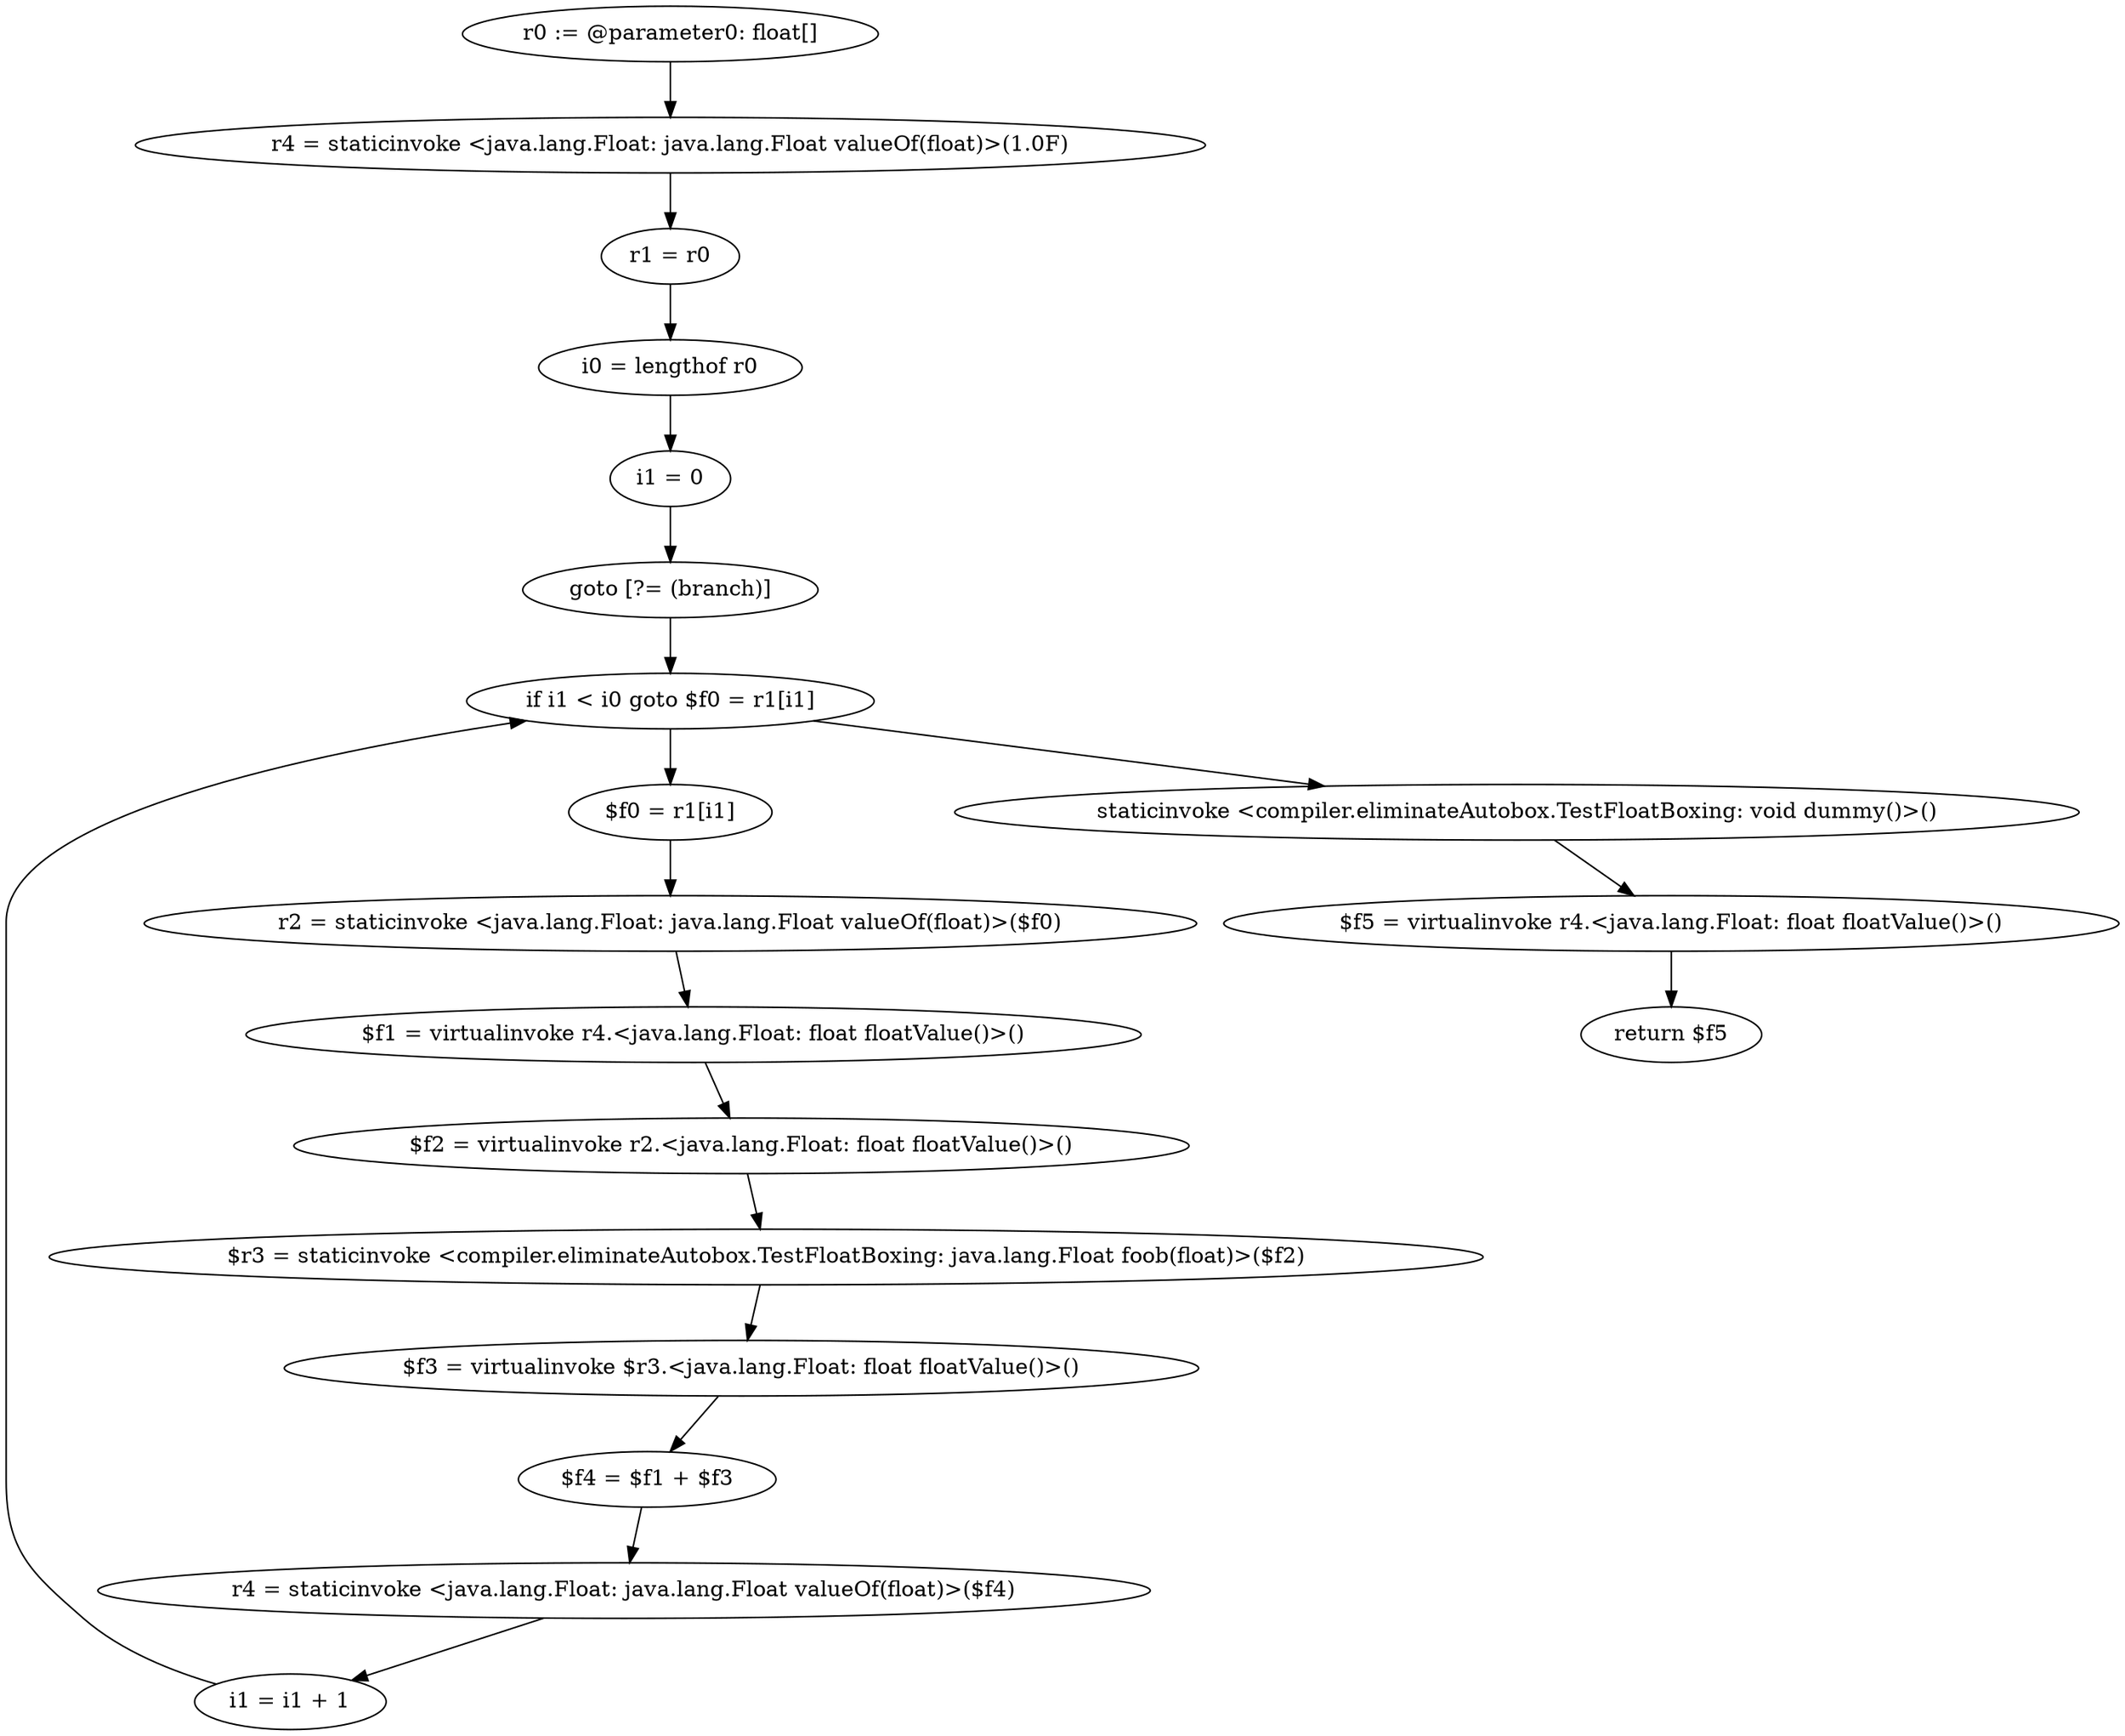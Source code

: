 digraph "unitGraph" {
    "r0 := @parameter0: float[]"
    "r4 = staticinvoke <java.lang.Float: java.lang.Float valueOf(float)>(1.0F)"
    "r1 = r0"
    "i0 = lengthof r0"
    "i1 = 0"
    "goto [?= (branch)]"
    "$f0 = r1[i1]"
    "r2 = staticinvoke <java.lang.Float: java.lang.Float valueOf(float)>($f0)"
    "$f1 = virtualinvoke r4.<java.lang.Float: float floatValue()>()"
    "$f2 = virtualinvoke r2.<java.lang.Float: float floatValue()>()"
    "$r3 = staticinvoke <compiler.eliminateAutobox.TestFloatBoxing: java.lang.Float foob(float)>($f2)"
    "$f3 = virtualinvoke $r3.<java.lang.Float: float floatValue()>()"
    "$f4 = $f1 + $f3"
    "r4 = staticinvoke <java.lang.Float: java.lang.Float valueOf(float)>($f4)"
    "i1 = i1 + 1"
    "if i1 < i0 goto $f0 = r1[i1]"
    "staticinvoke <compiler.eliminateAutobox.TestFloatBoxing: void dummy()>()"
    "$f5 = virtualinvoke r4.<java.lang.Float: float floatValue()>()"
    "return $f5"
    "r0 := @parameter0: float[]"->"r4 = staticinvoke <java.lang.Float: java.lang.Float valueOf(float)>(1.0F)";
    "r4 = staticinvoke <java.lang.Float: java.lang.Float valueOf(float)>(1.0F)"->"r1 = r0";
    "r1 = r0"->"i0 = lengthof r0";
    "i0 = lengthof r0"->"i1 = 0";
    "i1 = 0"->"goto [?= (branch)]";
    "goto [?= (branch)]"->"if i1 < i0 goto $f0 = r1[i1]";
    "$f0 = r1[i1]"->"r2 = staticinvoke <java.lang.Float: java.lang.Float valueOf(float)>($f0)";
    "r2 = staticinvoke <java.lang.Float: java.lang.Float valueOf(float)>($f0)"->"$f1 = virtualinvoke r4.<java.lang.Float: float floatValue()>()";
    "$f1 = virtualinvoke r4.<java.lang.Float: float floatValue()>()"->"$f2 = virtualinvoke r2.<java.lang.Float: float floatValue()>()";
    "$f2 = virtualinvoke r2.<java.lang.Float: float floatValue()>()"->"$r3 = staticinvoke <compiler.eliminateAutobox.TestFloatBoxing: java.lang.Float foob(float)>($f2)";
    "$r3 = staticinvoke <compiler.eliminateAutobox.TestFloatBoxing: java.lang.Float foob(float)>($f2)"->"$f3 = virtualinvoke $r3.<java.lang.Float: float floatValue()>()";
    "$f3 = virtualinvoke $r3.<java.lang.Float: float floatValue()>()"->"$f4 = $f1 + $f3";
    "$f4 = $f1 + $f3"->"r4 = staticinvoke <java.lang.Float: java.lang.Float valueOf(float)>($f4)";
    "r4 = staticinvoke <java.lang.Float: java.lang.Float valueOf(float)>($f4)"->"i1 = i1 + 1";
    "i1 = i1 + 1"->"if i1 < i0 goto $f0 = r1[i1]";
    "if i1 < i0 goto $f0 = r1[i1]"->"staticinvoke <compiler.eliminateAutobox.TestFloatBoxing: void dummy()>()";
    "if i1 < i0 goto $f0 = r1[i1]"->"$f0 = r1[i1]";
    "staticinvoke <compiler.eliminateAutobox.TestFloatBoxing: void dummy()>()"->"$f5 = virtualinvoke r4.<java.lang.Float: float floatValue()>()";
    "$f5 = virtualinvoke r4.<java.lang.Float: float floatValue()>()"->"return $f5";
}
